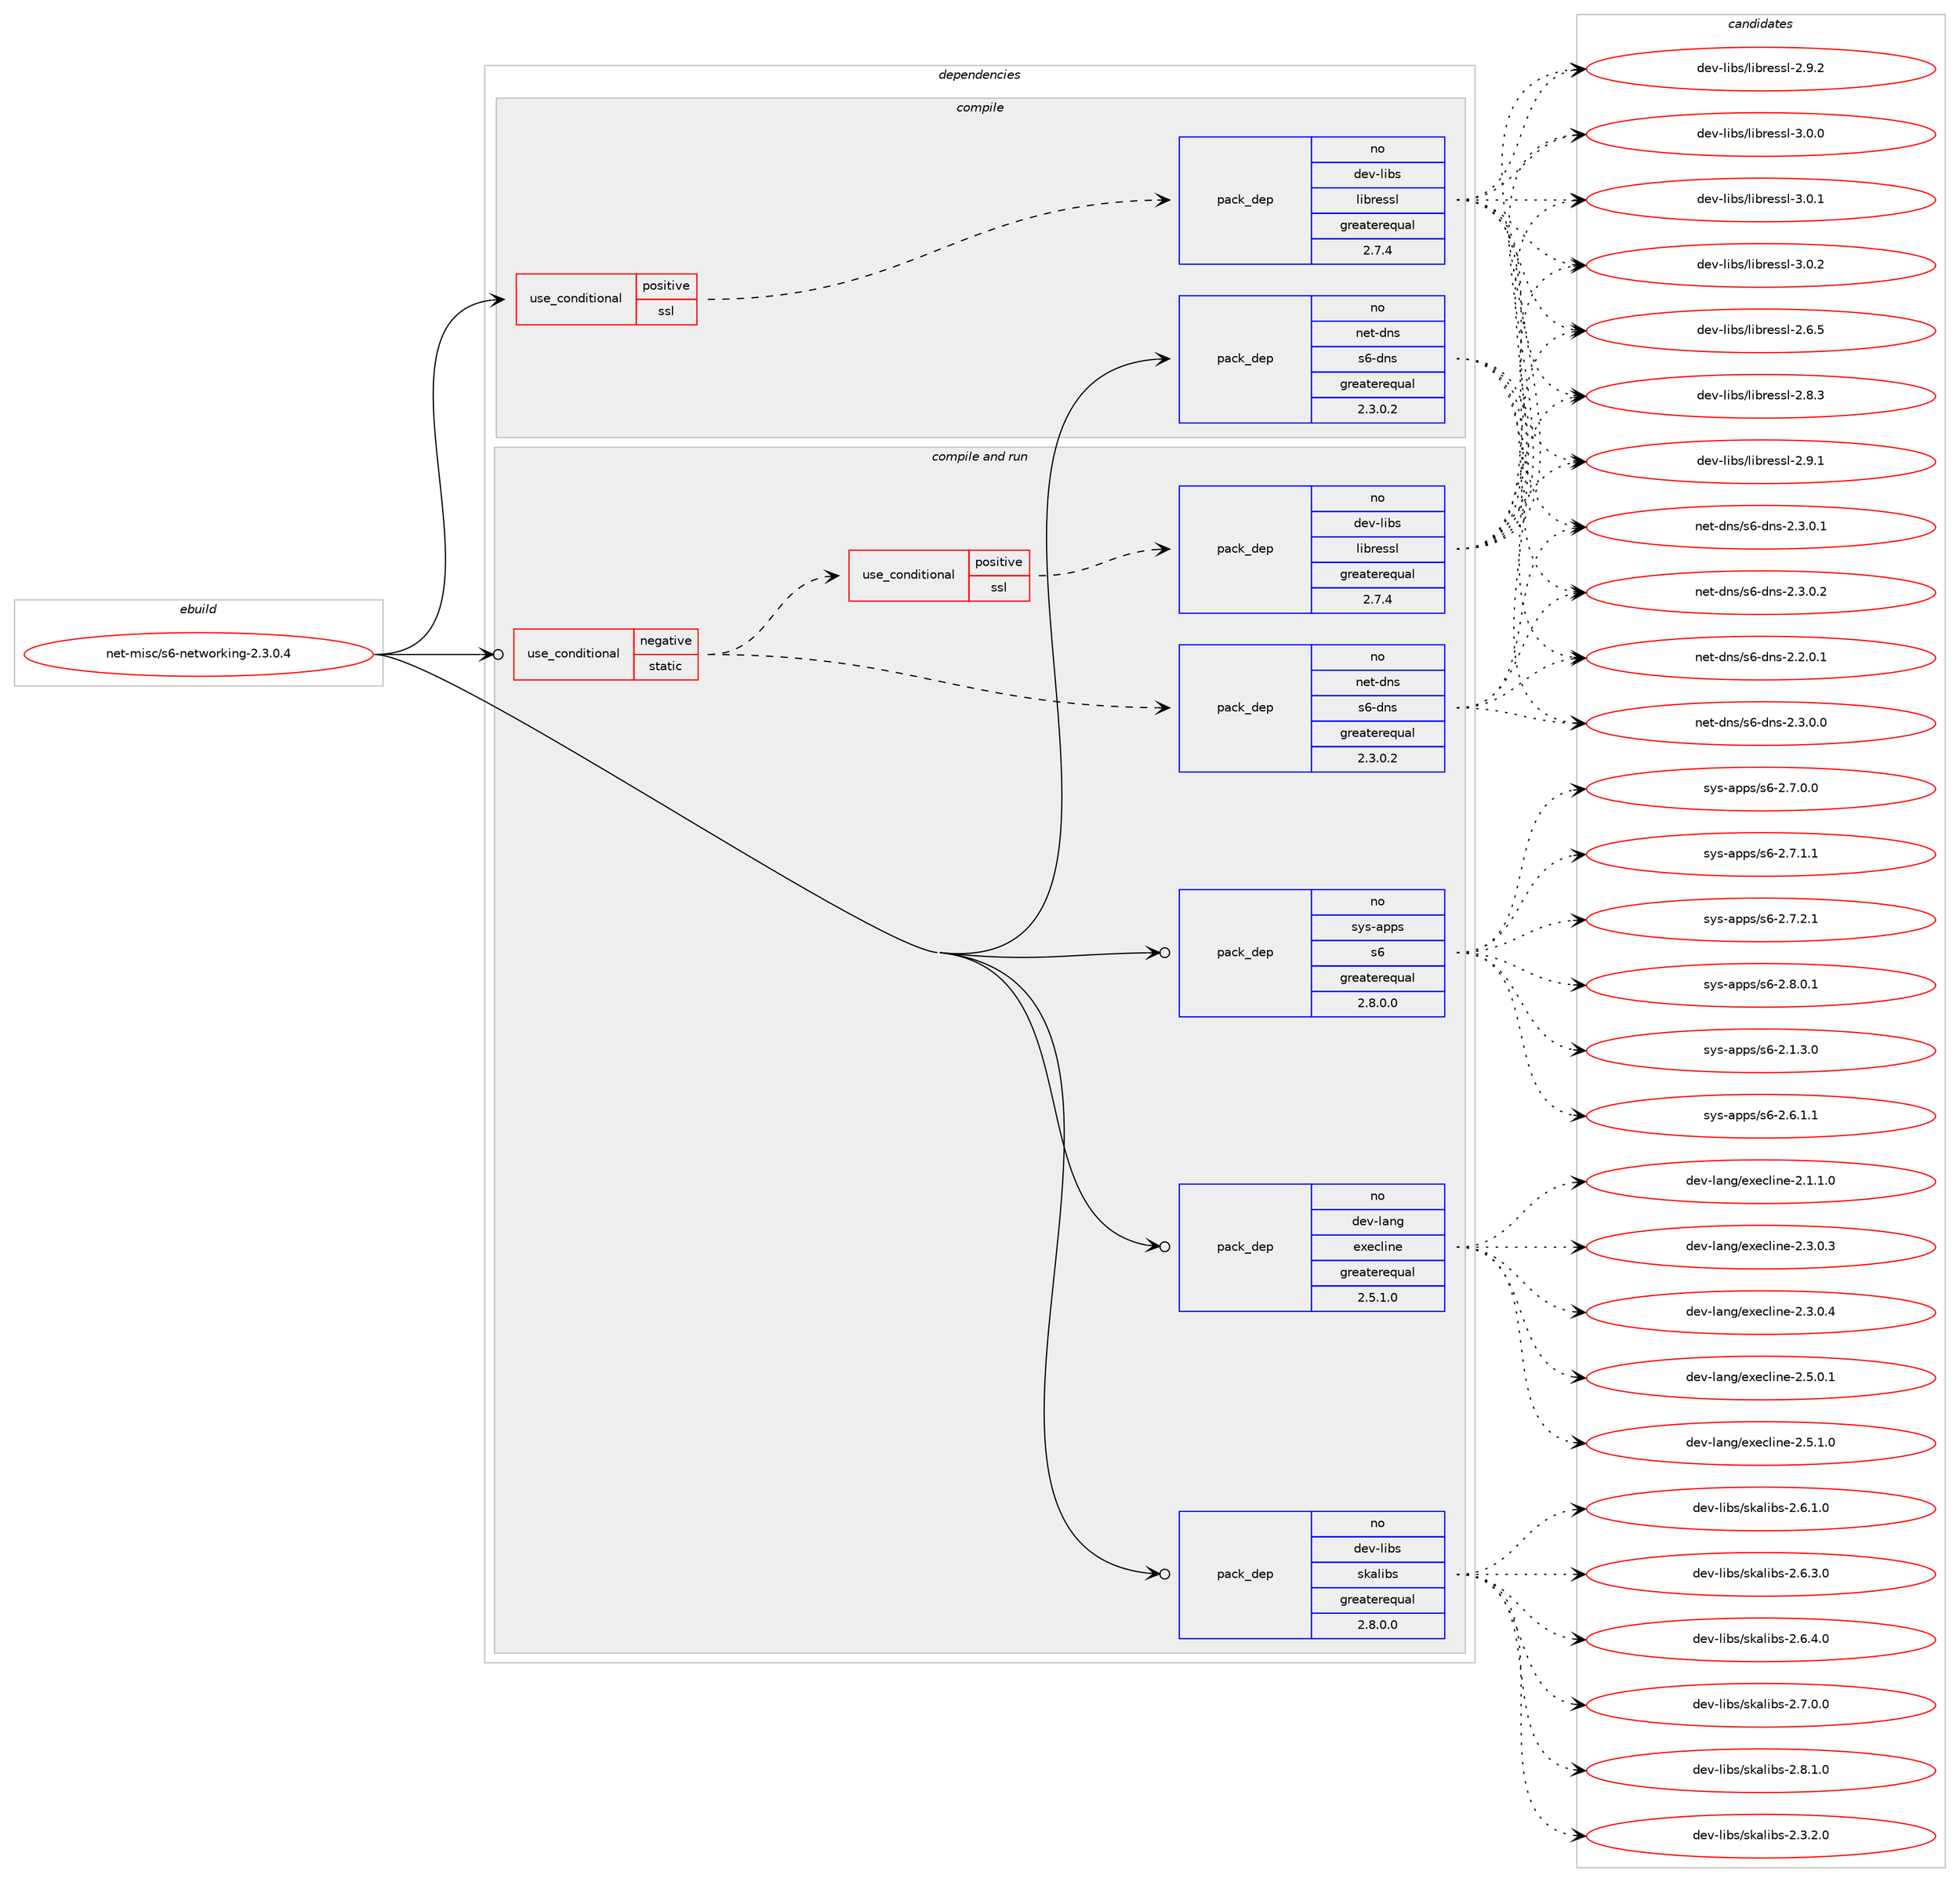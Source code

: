 digraph prolog {

# *************
# Graph options
# *************

newrank=true;
concentrate=true;
compound=true;
graph [rankdir=LR,fontname=Helvetica,fontsize=10,ranksep=1.5];#, ranksep=2.5, nodesep=0.2];
edge  [arrowhead=vee];
node  [fontname=Helvetica,fontsize=10];

# **********
# The ebuild
# **********

subgraph cluster_leftcol {
color=gray;
rank=same;
label=<<i>ebuild</i>>;
id [label="net-misc/s6-networking-2.3.0.4", color=red, width=4, href="../net-misc/s6-networking-2.3.0.4.svg"];
}

# ****************
# The dependencies
# ****************

subgraph cluster_midcol {
color=gray;
label=<<i>dependencies</i>>;
subgraph cluster_compile {
fillcolor="#eeeeee";
style=filled;
label=<<i>compile</i>>;
subgraph cond204051 {
dependency836763 [label=<<TABLE BORDER="0" CELLBORDER="1" CELLSPACING="0" CELLPADDING="4"><TR><TD ROWSPAN="3" CELLPADDING="10">use_conditional</TD></TR><TR><TD>positive</TD></TR><TR><TD>ssl</TD></TR></TABLE>>, shape=none, color=red];
subgraph pack617982 {
dependency836764 [label=<<TABLE BORDER="0" CELLBORDER="1" CELLSPACING="0" CELLPADDING="4" WIDTH="220"><TR><TD ROWSPAN="6" CELLPADDING="30">pack_dep</TD></TR><TR><TD WIDTH="110">no</TD></TR><TR><TD>dev-libs</TD></TR><TR><TD>libressl</TD></TR><TR><TD>greaterequal</TD></TR><TR><TD>2.7.4</TD></TR></TABLE>>, shape=none, color=blue];
}
dependency836763:e -> dependency836764:w [weight=20,style="dashed",arrowhead="vee"];
}
id:e -> dependency836763:w [weight=20,style="solid",arrowhead="vee"];
subgraph pack617983 {
dependency836765 [label=<<TABLE BORDER="0" CELLBORDER="1" CELLSPACING="0" CELLPADDING="4" WIDTH="220"><TR><TD ROWSPAN="6" CELLPADDING="30">pack_dep</TD></TR><TR><TD WIDTH="110">no</TD></TR><TR><TD>net-dns</TD></TR><TR><TD>s6-dns</TD></TR><TR><TD>greaterequal</TD></TR><TR><TD>2.3.0.2</TD></TR></TABLE>>, shape=none, color=blue];
}
id:e -> dependency836765:w [weight=20,style="solid",arrowhead="vee"];
}
subgraph cluster_compileandrun {
fillcolor="#eeeeee";
style=filled;
label=<<i>compile and run</i>>;
subgraph cond204052 {
dependency836766 [label=<<TABLE BORDER="0" CELLBORDER="1" CELLSPACING="0" CELLPADDING="4"><TR><TD ROWSPAN="3" CELLPADDING="10">use_conditional</TD></TR><TR><TD>negative</TD></TR><TR><TD>static</TD></TR></TABLE>>, shape=none, color=red];
subgraph pack617984 {
dependency836767 [label=<<TABLE BORDER="0" CELLBORDER="1" CELLSPACING="0" CELLPADDING="4" WIDTH="220"><TR><TD ROWSPAN="6" CELLPADDING="30">pack_dep</TD></TR><TR><TD WIDTH="110">no</TD></TR><TR><TD>net-dns</TD></TR><TR><TD>s6-dns</TD></TR><TR><TD>greaterequal</TD></TR><TR><TD>2.3.0.2</TD></TR></TABLE>>, shape=none, color=blue];
}
dependency836766:e -> dependency836767:w [weight=20,style="dashed",arrowhead="vee"];
subgraph cond204053 {
dependency836768 [label=<<TABLE BORDER="0" CELLBORDER="1" CELLSPACING="0" CELLPADDING="4"><TR><TD ROWSPAN="3" CELLPADDING="10">use_conditional</TD></TR><TR><TD>positive</TD></TR><TR><TD>ssl</TD></TR></TABLE>>, shape=none, color=red];
subgraph pack617985 {
dependency836769 [label=<<TABLE BORDER="0" CELLBORDER="1" CELLSPACING="0" CELLPADDING="4" WIDTH="220"><TR><TD ROWSPAN="6" CELLPADDING="30">pack_dep</TD></TR><TR><TD WIDTH="110">no</TD></TR><TR><TD>dev-libs</TD></TR><TR><TD>libressl</TD></TR><TR><TD>greaterequal</TD></TR><TR><TD>2.7.4</TD></TR></TABLE>>, shape=none, color=blue];
}
dependency836768:e -> dependency836769:w [weight=20,style="dashed",arrowhead="vee"];
}
dependency836766:e -> dependency836768:w [weight=20,style="dashed",arrowhead="vee"];
}
id:e -> dependency836766:w [weight=20,style="solid",arrowhead="odotvee"];
subgraph pack617986 {
dependency836770 [label=<<TABLE BORDER="0" CELLBORDER="1" CELLSPACING="0" CELLPADDING="4" WIDTH="220"><TR><TD ROWSPAN="6" CELLPADDING="30">pack_dep</TD></TR><TR><TD WIDTH="110">no</TD></TR><TR><TD>dev-lang</TD></TR><TR><TD>execline</TD></TR><TR><TD>greaterequal</TD></TR><TR><TD>2.5.1.0</TD></TR></TABLE>>, shape=none, color=blue];
}
id:e -> dependency836770:w [weight=20,style="solid",arrowhead="odotvee"];
subgraph pack617987 {
dependency836771 [label=<<TABLE BORDER="0" CELLBORDER="1" CELLSPACING="0" CELLPADDING="4" WIDTH="220"><TR><TD ROWSPAN="6" CELLPADDING="30">pack_dep</TD></TR><TR><TD WIDTH="110">no</TD></TR><TR><TD>dev-libs</TD></TR><TR><TD>skalibs</TD></TR><TR><TD>greaterequal</TD></TR><TR><TD>2.8.0.0</TD></TR></TABLE>>, shape=none, color=blue];
}
id:e -> dependency836771:w [weight=20,style="solid",arrowhead="odotvee"];
subgraph pack617988 {
dependency836772 [label=<<TABLE BORDER="0" CELLBORDER="1" CELLSPACING="0" CELLPADDING="4" WIDTH="220"><TR><TD ROWSPAN="6" CELLPADDING="30">pack_dep</TD></TR><TR><TD WIDTH="110">no</TD></TR><TR><TD>sys-apps</TD></TR><TR><TD>s6</TD></TR><TR><TD>greaterequal</TD></TR><TR><TD>2.8.0.0</TD></TR></TABLE>>, shape=none, color=blue];
}
id:e -> dependency836772:w [weight=20,style="solid",arrowhead="odotvee"];
}
subgraph cluster_run {
fillcolor="#eeeeee";
style=filled;
label=<<i>run</i>>;
}
}

# **************
# The candidates
# **************

subgraph cluster_choices {
rank=same;
color=gray;
label=<<i>candidates</i>>;

subgraph choice617982 {
color=black;
nodesep=1;
choice10010111845108105981154710810598114101115115108455046544653 [label="dev-libs/libressl-2.6.5", color=red, width=4,href="../dev-libs/libressl-2.6.5.svg"];
choice10010111845108105981154710810598114101115115108455046564651 [label="dev-libs/libressl-2.8.3", color=red, width=4,href="../dev-libs/libressl-2.8.3.svg"];
choice10010111845108105981154710810598114101115115108455046574649 [label="dev-libs/libressl-2.9.1", color=red, width=4,href="../dev-libs/libressl-2.9.1.svg"];
choice10010111845108105981154710810598114101115115108455046574650 [label="dev-libs/libressl-2.9.2", color=red, width=4,href="../dev-libs/libressl-2.9.2.svg"];
choice10010111845108105981154710810598114101115115108455146484648 [label="dev-libs/libressl-3.0.0", color=red, width=4,href="../dev-libs/libressl-3.0.0.svg"];
choice10010111845108105981154710810598114101115115108455146484649 [label="dev-libs/libressl-3.0.1", color=red, width=4,href="../dev-libs/libressl-3.0.1.svg"];
choice10010111845108105981154710810598114101115115108455146484650 [label="dev-libs/libressl-3.0.2", color=red, width=4,href="../dev-libs/libressl-3.0.2.svg"];
dependency836764:e -> choice10010111845108105981154710810598114101115115108455046544653:w [style=dotted,weight="100"];
dependency836764:e -> choice10010111845108105981154710810598114101115115108455046564651:w [style=dotted,weight="100"];
dependency836764:e -> choice10010111845108105981154710810598114101115115108455046574649:w [style=dotted,weight="100"];
dependency836764:e -> choice10010111845108105981154710810598114101115115108455046574650:w [style=dotted,weight="100"];
dependency836764:e -> choice10010111845108105981154710810598114101115115108455146484648:w [style=dotted,weight="100"];
dependency836764:e -> choice10010111845108105981154710810598114101115115108455146484649:w [style=dotted,weight="100"];
dependency836764:e -> choice10010111845108105981154710810598114101115115108455146484650:w [style=dotted,weight="100"];
}
subgraph choice617983 {
color=black;
nodesep=1;
choice110101116451001101154711554451001101154550465046484649 [label="net-dns/s6-dns-2.2.0.1", color=red, width=4,href="../net-dns/s6-dns-2.2.0.1.svg"];
choice110101116451001101154711554451001101154550465146484648 [label="net-dns/s6-dns-2.3.0.0", color=red, width=4,href="../net-dns/s6-dns-2.3.0.0.svg"];
choice110101116451001101154711554451001101154550465146484649 [label="net-dns/s6-dns-2.3.0.1", color=red, width=4,href="../net-dns/s6-dns-2.3.0.1.svg"];
choice110101116451001101154711554451001101154550465146484650 [label="net-dns/s6-dns-2.3.0.2", color=red, width=4,href="../net-dns/s6-dns-2.3.0.2.svg"];
dependency836765:e -> choice110101116451001101154711554451001101154550465046484649:w [style=dotted,weight="100"];
dependency836765:e -> choice110101116451001101154711554451001101154550465146484648:w [style=dotted,weight="100"];
dependency836765:e -> choice110101116451001101154711554451001101154550465146484649:w [style=dotted,weight="100"];
dependency836765:e -> choice110101116451001101154711554451001101154550465146484650:w [style=dotted,weight="100"];
}
subgraph choice617984 {
color=black;
nodesep=1;
choice110101116451001101154711554451001101154550465046484649 [label="net-dns/s6-dns-2.2.0.1", color=red, width=4,href="../net-dns/s6-dns-2.2.0.1.svg"];
choice110101116451001101154711554451001101154550465146484648 [label="net-dns/s6-dns-2.3.0.0", color=red, width=4,href="../net-dns/s6-dns-2.3.0.0.svg"];
choice110101116451001101154711554451001101154550465146484649 [label="net-dns/s6-dns-2.3.0.1", color=red, width=4,href="../net-dns/s6-dns-2.3.0.1.svg"];
choice110101116451001101154711554451001101154550465146484650 [label="net-dns/s6-dns-2.3.0.2", color=red, width=4,href="../net-dns/s6-dns-2.3.0.2.svg"];
dependency836767:e -> choice110101116451001101154711554451001101154550465046484649:w [style=dotted,weight="100"];
dependency836767:e -> choice110101116451001101154711554451001101154550465146484648:w [style=dotted,weight="100"];
dependency836767:e -> choice110101116451001101154711554451001101154550465146484649:w [style=dotted,weight="100"];
dependency836767:e -> choice110101116451001101154711554451001101154550465146484650:w [style=dotted,weight="100"];
}
subgraph choice617985 {
color=black;
nodesep=1;
choice10010111845108105981154710810598114101115115108455046544653 [label="dev-libs/libressl-2.6.5", color=red, width=4,href="../dev-libs/libressl-2.6.5.svg"];
choice10010111845108105981154710810598114101115115108455046564651 [label="dev-libs/libressl-2.8.3", color=red, width=4,href="../dev-libs/libressl-2.8.3.svg"];
choice10010111845108105981154710810598114101115115108455046574649 [label="dev-libs/libressl-2.9.1", color=red, width=4,href="../dev-libs/libressl-2.9.1.svg"];
choice10010111845108105981154710810598114101115115108455046574650 [label="dev-libs/libressl-2.9.2", color=red, width=4,href="../dev-libs/libressl-2.9.2.svg"];
choice10010111845108105981154710810598114101115115108455146484648 [label="dev-libs/libressl-3.0.0", color=red, width=4,href="../dev-libs/libressl-3.0.0.svg"];
choice10010111845108105981154710810598114101115115108455146484649 [label="dev-libs/libressl-3.0.1", color=red, width=4,href="../dev-libs/libressl-3.0.1.svg"];
choice10010111845108105981154710810598114101115115108455146484650 [label="dev-libs/libressl-3.0.2", color=red, width=4,href="../dev-libs/libressl-3.0.2.svg"];
dependency836769:e -> choice10010111845108105981154710810598114101115115108455046544653:w [style=dotted,weight="100"];
dependency836769:e -> choice10010111845108105981154710810598114101115115108455046564651:w [style=dotted,weight="100"];
dependency836769:e -> choice10010111845108105981154710810598114101115115108455046574649:w [style=dotted,weight="100"];
dependency836769:e -> choice10010111845108105981154710810598114101115115108455046574650:w [style=dotted,weight="100"];
dependency836769:e -> choice10010111845108105981154710810598114101115115108455146484648:w [style=dotted,weight="100"];
dependency836769:e -> choice10010111845108105981154710810598114101115115108455146484649:w [style=dotted,weight="100"];
dependency836769:e -> choice10010111845108105981154710810598114101115115108455146484650:w [style=dotted,weight="100"];
}
subgraph choice617986 {
color=black;
nodesep=1;
choice100101118451089711010347101120101991081051101014550464946494648 [label="dev-lang/execline-2.1.1.0", color=red, width=4,href="../dev-lang/execline-2.1.1.0.svg"];
choice100101118451089711010347101120101991081051101014550465146484651 [label="dev-lang/execline-2.3.0.3", color=red, width=4,href="../dev-lang/execline-2.3.0.3.svg"];
choice100101118451089711010347101120101991081051101014550465146484652 [label="dev-lang/execline-2.3.0.4", color=red, width=4,href="../dev-lang/execline-2.3.0.4.svg"];
choice100101118451089711010347101120101991081051101014550465346484649 [label="dev-lang/execline-2.5.0.1", color=red, width=4,href="../dev-lang/execline-2.5.0.1.svg"];
choice100101118451089711010347101120101991081051101014550465346494648 [label="dev-lang/execline-2.5.1.0", color=red, width=4,href="../dev-lang/execline-2.5.1.0.svg"];
dependency836770:e -> choice100101118451089711010347101120101991081051101014550464946494648:w [style=dotted,weight="100"];
dependency836770:e -> choice100101118451089711010347101120101991081051101014550465146484651:w [style=dotted,weight="100"];
dependency836770:e -> choice100101118451089711010347101120101991081051101014550465146484652:w [style=dotted,weight="100"];
dependency836770:e -> choice100101118451089711010347101120101991081051101014550465346484649:w [style=dotted,weight="100"];
dependency836770:e -> choice100101118451089711010347101120101991081051101014550465346494648:w [style=dotted,weight="100"];
}
subgraph choice617987 {
color=black;
nodesep=1;
choice10010111845108105981154711510797108105981154550465146504648 [label="dev-libs/skalibs-2.3.2.0", color=red, width=4,href="../dev-libs/skalibs-2.3.2.0.svg"];
choice10010111845108105981154711510797108105981154550465446494648 [label="dev-libs/skalibs-2.6.1.0", color=red, width=4,href="../dev-libs/skalibs-2.6.1.0.svg"];
choice10010111845108105981154711510797108105981154550465446514648 [label="dev-libs/skalibs-2.6.3.0", color=red, width=4,href="../dev-libs/skalibs-2.6.3.0.svg"];
choice10010111845108105981154711510797108105981154550465446524648 [label="dev-libs/skalibs-2.6.4.0", color=red, width=4,href="../dev-libs/skalibs-2.6.4.0.svg"];
choice10010111845108105981154711510797108105981154550465546484648 [label="dev-libs/skalibs-2.7.0.0", color=red, width=4,href="../dev-libs/skalibs-2.7.0.0.svg"];
choice10010111845108105981154711510797108105981154550465646494648 [label="dev-libs/skalibs-2.8.1.0", color=red, width=4,href="../dev-libs/skalibs-2.8.1.0.svg"];
dependency836771:e -> choice10010111845108105981154711510797108105981154550465146504648:w [style=dotted,weight="100"];
dependency836771:e -> choice10010111845108105981154711510797108105981154550465446494648:w [style=dotted,weight="100"];
dependency836771:e -> choice10010111845108105981154711510797108105981154550465446514648:w [style=dotted,weight="100"];
dependency836771:e -> choice10010111845108105981154711510797108105981154550465446524648:w [style=dotted,weight="100"];
dependency836771:e -> choice10010111845108105981154711510797108105981154550465546484648:w [style=dotted,weight="100"];
dependency836771:e -> choice10010111845108105981154711510797108105981154550465646494648:w [style=dotted,weight="100"];
}
subgraph choice617988 {
color=black;
nodesep=1;
choice115121115459711211211547115544550464946514648 [label="sys-apps/s6-2.1.3.0", color=red, width=4,href="../sys-apps/s6-2.1.3.0.svg"];
choice115121115459711211211547115544550465446494649 [label="sys-apps/s6-2.6.1.1", color=red, width=4,href="../sys-apps/s6-2.6.1.1.svg"];
choice115121115459711211211547115544550465546484648 [label="sys-apps/s6-2.7.0.0", color=red, width=4,href="../sys-apps/s6-2.7.0.0.svg"];
choice115121115459711211211547115544550465546494649 [label="sys-apps/s6-2.7.1.1", color=red, width=4,href="../sys-apps/s6-2.7.1.1.svg"];
choice115121115459711211211547115544550465546504649 [label="sys-apps/s6-2.7.2.1", color=red, width=4,href="../sys-apps/s6-2.7.2.1.svg"];
choice115121115459711211211547115544550465646484649 [label="sys-apps/s6-2.8.0.1", color=red, width=4,href="../sys-apps/s6-2.8.0.1.svg"];
dependency836772:e -> choice115121115459711211211547115544550464946514648:w [style=dotted,weight="100"];
dependency836772:e -> choice115121115459711211211547115544550465446494649:w [style=dotted,weight="100"];
dependency836772:e -> choice115121115459711211211547115544550465546484648:w [style=dotted,weight="100"];
dependency836772:e -> choice115121115459711211211547115544550465546494649:w [style=dotted,weight="100"];
dependency836772:e -> choice115121115459711211211547115544550465546504649:w [style=dotted,weight="100"];
dependency836772:e -> choice115121115459711211211547115544550465646484649:w [style=dotted,weight="100"];
}
}

}
